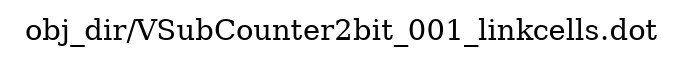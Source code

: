 digraph v3graph {
	graph	[label="obj_dir/VSubCounter2bit_001_linkcells.dot",
		 labelloc=t, labeljust=l,
		 //size="7.5,10",
		 rankdir=TB];
}

